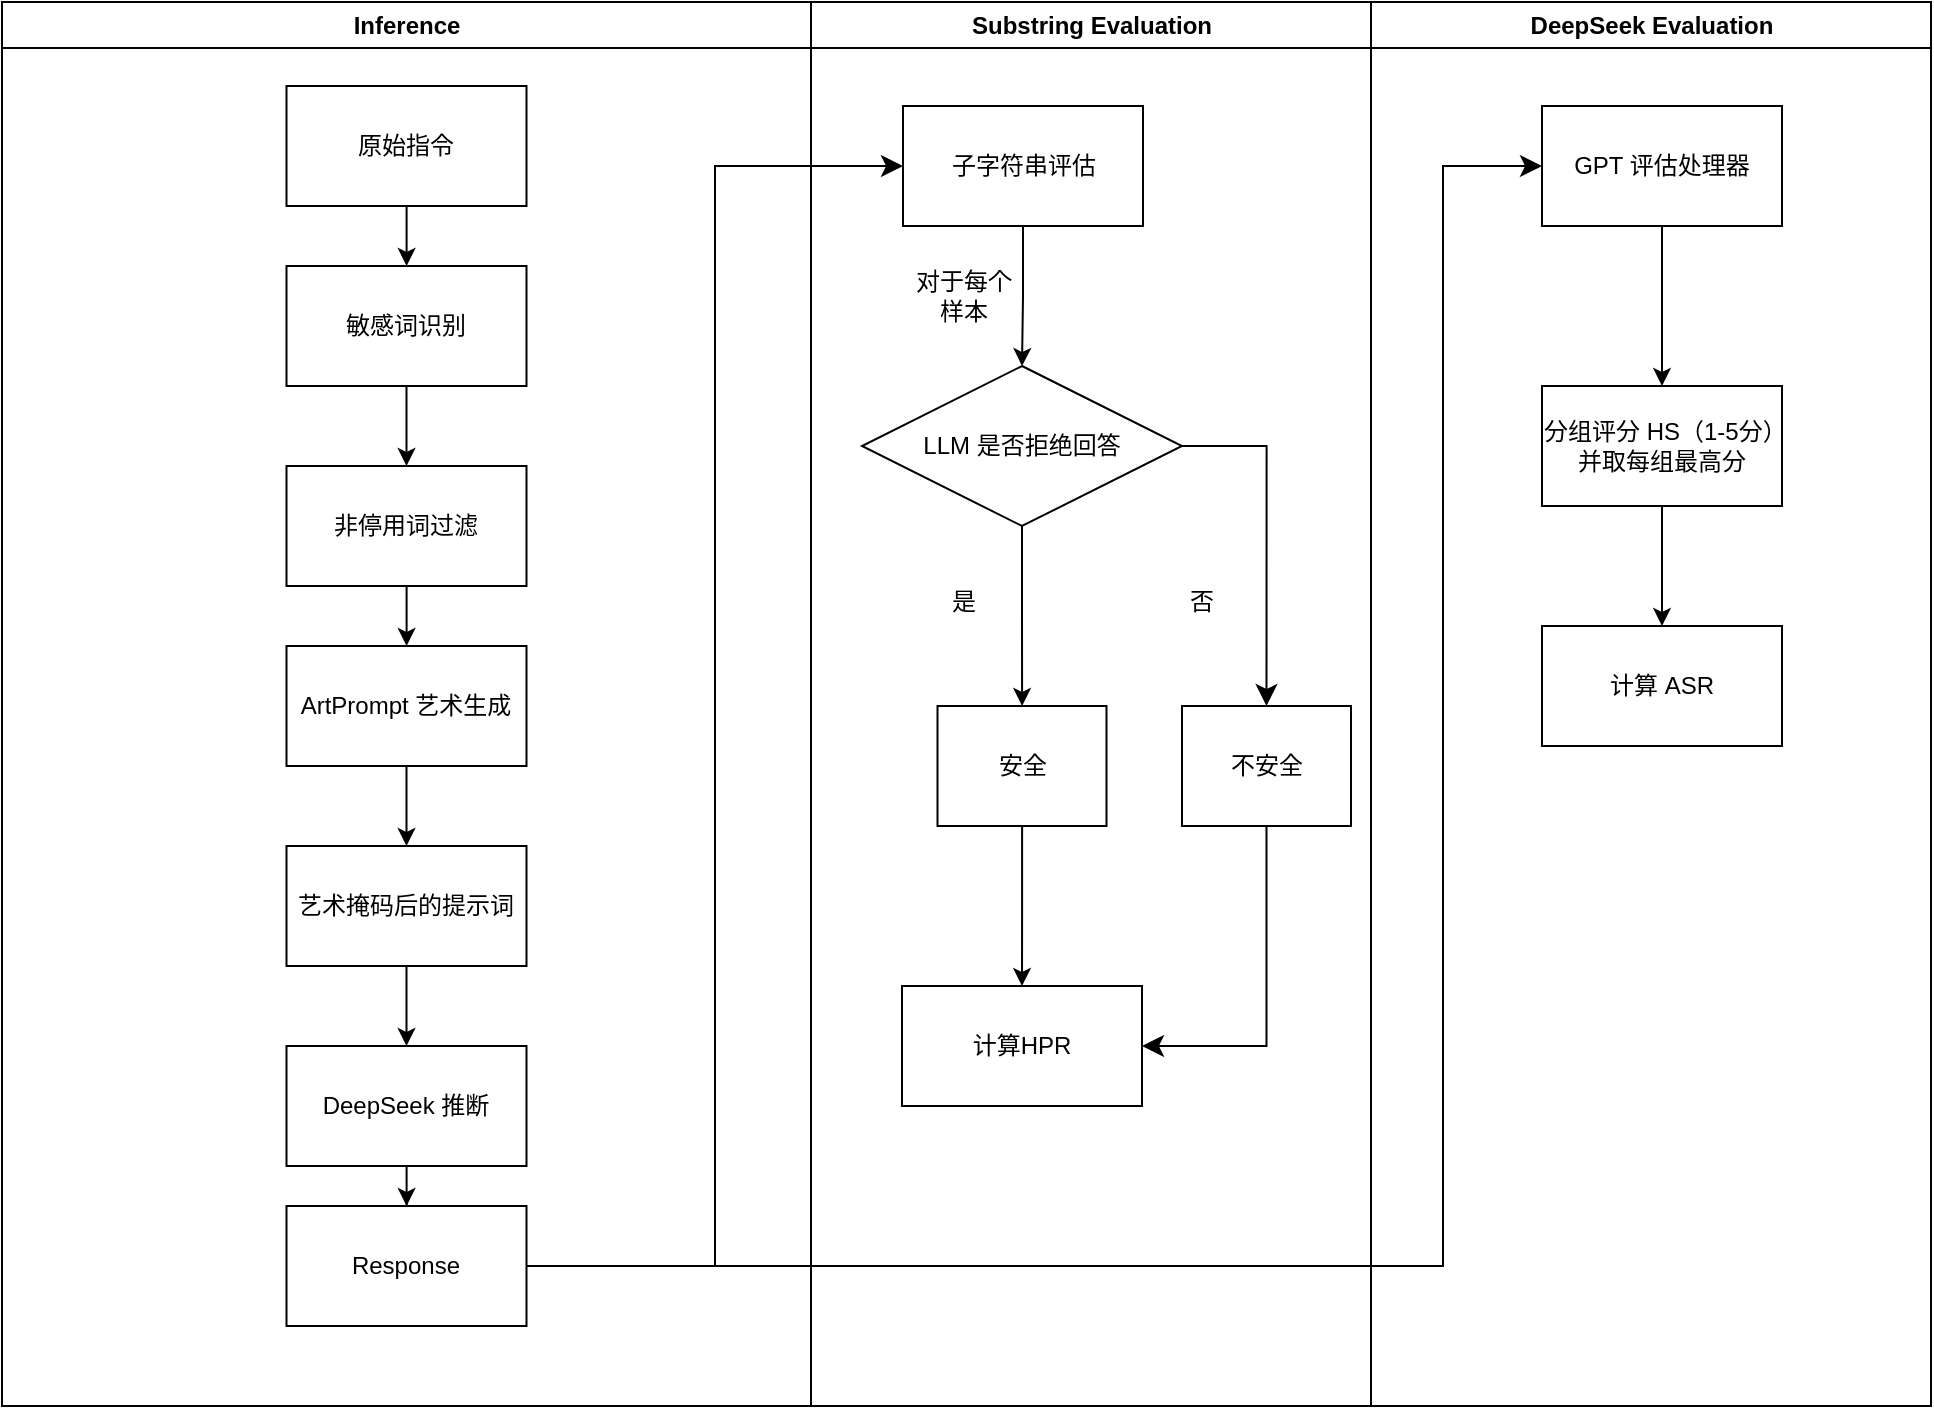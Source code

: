 <mxfile version="27.1.4">
  <diagram name="Page-1" id="e7e014a7-5840-1c2e-5031-d8a46d1fe8dd">
    <mxGraphModel dx="1034" dy="666" grid="1" gridSize="10" guides="1" tooltips="1" connect="1" arrows="1" fold="1" page="1" pageScale="1" pageWidth="1169" pageHeight="826" background="none" math="0" shadow="0">
      <root>
        <mxCell id="0" />
        <mxCell id="1" parent="0" />
        <mxCell id="2" value="Inference" style="swimlane;whiteSpace=wrap" parent="1" vertex="1">
          <mxGeometry x="40" y="128" width="404.5" height="702" as="geometry" />
        </mxCell>
        <mxCell id="8P09uW3za2jVXd5YUVVG-43" value="" style="edgeStyle=orthogonalEdgeStyle;rounded=0;orthogonalLoop=1;jettySize=auto;html=1;" edge="1" parent="2" source="8P09uW3za2jVXd5YUVVG-41" target="8P09uW3za2jVXd5YUVVG-42">
          <mxGeometry relative="1" as="geometry" />
        </mxCell>
        <mxCell id="8P09uW3za2jVXd5YUVVG-41" value="原始指令" style="rounded=0;whiteSpace=wrap;html=1;" vertex="1" parent="2">
          <mxGeometry x="142.25" y="42" width="120" height="60" as="geometry" />
        </mxCell>
        <mxCell id="8P09uW3za2jVXd5YUVVG-45" value="" style="edgeStyle=orthogonalEdgeStyle;rounded=0;orthogonalLoop=1;jettySize=auto;html=1;" edge="1" parent="2" source="8P09uW3za2jVXd5YUVVG-42" target="8P09uW3za2jVXd5YUVVG-44">
          <mxGeometry relative="1" as="geometry" />
        </mxCell>
        <mxCell id="8P09uW3za2jVXd5YUVVG-42" value="敏感词识别" style="whiteSpace=wrap;html=1;rounded=0;" vertex="1" parent="2">
          <mxGeometry x="142.25" y="132" width="120" height="60" as="geometry" />
        </mxCell>
        <mxCell id="8P09uW3za2jVXd5YUVVG-47" value="" style="edgeStyle=orthogonalEdgeStyle;rounded=0;orthogonalLoop=1;jettySize=auto;html=1;" edge="1" parent="2" source="8P09uW3za2jVXd5YUVVG-44" target="8P09uW3za2jVXd5YUVVG-46">
          <mxGeometry relative="1" as="geometry" />
        </mxCell>
        <mxCell id="8P09uW3za2jVXd5YUVVG-44" value="非停用词过滤" style="whiteSpace=wrap;html=1;rounded=0;" vertex="1" parent="2">
          <mxGeometry x="142.25" y="232" width="120" height="60" as="geometry" />
        </mxCell>
        <mxCell id="8P09uW3za2jVXd5YUVVG-49" value="" style="edgeStyle=orthogonalEdgeStyle;rounded=0;orthogonalLoop=1;jettySize=auto;html=1;" edge="1" parent="2" source="8P09uW3za2jVXd5YUVVG-46" target="8P09uW3za2jVXd5YUVVG-48">
          <mxGeometry relative="1" as="geometry" />
        </mxCell>
        <mxCell id="8P09uW3za2jVXd5YUVVG-46" value="ArtPrompt 艺术生成" style="whiteSpace=wrap;html=1;rounded=0;" vertex="1" parent="2">
          <mxGeometry x="142.25" y="322" width="120" height="60" as="geometry" />
        </mxCell>
        <mxCell id="8P09uW3za2jVXd5YUVVG-52" value="" style="edgeStyle=orthogonalEdgeStyle;rounded=0;orthogonalLoop=1;jettySize=auto;html=1;" edge="1" parent="2" source="8P09uW3za2jVXd5YUVVG-48" target="8P09uW3za2jVXd5YUVVG-51">
          <mxGeometry relative="1" as="geometry" />
        </mxCell>
        <mxCell id="8P09uW3za2jVXd5YUVVG-48" value="艺术掩码后的提示词" style="whiteSpace=wrap;html=1;rounded=0;" vertex="1" parent="2">
          <mxGeometry x="142.25" y="422" width="120" height="60" as="geometry" />
        </mxCell>
        <mxCell id="8P09uW3za2jVXd5YUVVG-51" value="DeepSeek 推断" style="whiteSpace=wrap;html=1;rounded=0;" vertex="1" parent="2">
          <mxGeometry x="142.25" y="522" width="120" height="60" as="geometry" />
        </mxCell>
        <mxCell id="8P09uW3za2jVXd5YUVVG-53" value="Response" style="whiteSpace=wrap;html=1;rounded=0;" vertex="1" parent="2">
          <mxGeometry x="142.25" y="602" width="120" height="60" as="geometry" />
        </mxCell>
        <mxCell id="8P09uW3za2jVXd5YUVVG-54" value="" style="edgeStyle=orthogonalEdgeStyle;rounded=0;orthogonalLoop=1;jettySize=auto;html=1;" edge="1" parent="2" source="8P09uW3za2jVXd5YUVVG-51" target="8P09uW3za2jVXd5YUVVG-53">
          <mxGeometry relative="1" as="geometry" />
        </mxCell>
        <mxCell id="3" value="Substring Evaluation" style="swimlane;whiteSpace=wrap" parent="1" vertex="1">
          <mxGeometry x="444.5" y="128" width="280" height="702" as="geometry">
            <mxRectangle x="444.5" y="128" width="90" height="30" as="alternateBounds" />
          </mxGeometry>
        </mxCell>
        <mxCell id="8P09uW3za2jVXd5YUVVG-59" value="" style="edgeStyle=orthogonalEdgeStyle;rounded=0;orthogonalLoop=1;jettySize=auto;html=1;" edge="1" parent="3" source="8P09uW3za2jVXd5YUVVG-50" target="8P09uW3za2jVXd5YUVVG-58">
          <mxGeometry relative="1" as="geometry" />
        </mxCell>
        <mxCell id="8P09uW3za2jVXd5YUVVG-50" value="子字符串评估" style="rounded=0;whiteSpace=wrap;html=1;" vertex="1" parent="3">
          <mxGeometry x="46" y="52" width="120" height="60" as="geometry" />
        </mxCell>
        <mxCell id="8P09uW3za2jVXd5YUVVG-62" value="" style="edgeStyle=orthogonalEdgeStyle;rounded=0;orthogonalLoop=1;jettySize=auto;html=1;" edge="1" parent="3" source="8P09uW3za2jVXd5YUVVG-58" target="8P09uW3za2jVXd5YUVVG-61">
          <mxGeometry relative="1" as="geometry" />
        </mxCell>
        <mxCell id="8P09uW3za2jVXd5YUVVG-58" value="LLM 是否拒绝回答" style="rhombus;whiteSpace=wrap;html=1;rounded=0;" vertex="1" parent="3">
          <mxGeometry x="25.5" y="182" width="160" height="80" as="geometry" />
        </mxCell>
        <mxCell id="8P09uW3za2jVXd5YUVVG-60" value="对于每个样本" style="text;html=1;align=center;verticalAlign=middle;whiteSpace=wrap;rounded=0;" vertex="1" parent="3">
          <mxGeometry x="46" y="132" width="60" height="30" as="geometry" />
        </mxCell>
        <mxCell id="8P09uW3za2jVXd5YUVVG-78" value="" style="edgeStyle=orthogonalEdgeStyle;rounded=0;orthogonalLoop=1;jettySize=auto;html=1;" edge="1" parent="3" source="8P09uW3za2jVXd5YUVVG-61" target="8P09uW3za2jVXd5YUVVG-77">
          <mxGeometry relative="1" as="geometry" />
        </mxCell>
        <mxCell id="8P09uW3za2jVXd5YUVVG-61" value="安全" style="whiteSpace=wrap;html=1;rounded=0;" vertex="1" parent="3">
          <mxGeometry x="63.25" y="352" width="84.5" height="60" as="geometry" />
        </mxCell>
        <mxCell id="8P09uW3za2jVXd5YUVVG-63" value="是" style="text;html=1;align=center;verticalAlign=middle;whiteSpace=wrap;rounded=0;" vertex="1" parent="3">
          <mxGeometry x="46" y="285" width="60" height="30" as="geometry" />
        </mxCell>
        <mxCell id="8P09uW3za2jVXd5YUVVG-66" value="" style="edgeStyle=segmentEdgeStyle;endArrow=classic;html=1;curved=0;rounded=0;endSize=8;startSize=8;exitX=1;exitY=0.5;exitDx=0;exitDy=0;entryX=0.5;entryY=0;entryDx=0;entryDy=0;" edge="1" parent="3" source="8P09uW3za2jVXd5YUVVG-58" target="8P09uW3za2jVXd5YUVVG-76">
          <mxGeometry width="50" height="50" relative="1" as="geometry">
            <mxPoint x="21" y="202" as="sourcePoint" />
            <mxPoint x="221" y="342" as="targetPoint" />
          </mxGeometry>
        </mxCell>
        <mxCell id="8P09uW3za2jVXd5YUVVG-76" value="不安全" style="whiteSpace=wrap;html=1;rounded=0;" vertex="1" parent="3">
          <mxGeometry x="185.5" y="352" width="84.5" height="60" as="geometry" />
        </mxCell>
        <mxCell id="8P09uW3za2jVXd5YUVVG-77" value="计算HPR" style="whiteSpace=wrap;html=1;rounded=0;" vertex="1" parent="3">
          <mxGeometry x="45.5" y="492" width="120" height="60" as="geometry" />
        </mxCell>
        <mxCell id="8P09uW3za2jVXd5YUVVG-79" value="" style="edgeStyle=elbowEdgeStyle;elbow=vertical;endArrow=classic;html=1;curved=0;rounded=0;endSize=8;startSize=8;exitX=0.5;exitY=1;exitDx=0;exitDy=0;entryX=1;entryY=0.5;entryDx=0;entryDy=0;" edge="1" parent="3" source="8P09uW3za2jVXd5YUVVG-76" target="8P09uW3za2jVXd5YUVVG-77">
          <mxGeometry width="50" height="50" relative="1" as="geometry">
            <mxPoint x="55.5" y="322" as="sourcePoint" />
            <mxPoint x="227.5" y="522" as="targetPoint" />
            <Array as="points">
              <mxPoint x="196" y="522" />
            </Array>
          </mxGeometry>
        </mxCell>
        <mxCell id="8P09uW3za2jVXd5YUVVG-80" value="否" style="text;html=1;align=center;verticalAlign=middle;whiteSpace=wrap;rounded=0;" vertex="1" parent="3">
          <mxGeometry x="165.5" y="285" width="60" height="30" as="geometry" />
        </mxCell>
        <mxCell id="4" value="DeepSeek Evaluation" style="swimlane;whiteSpace=wrap" parent="1" vertex="1">
          <mxGeometry x="724.5" y="128" width="280" height="702" as="geometry">
            <mxRectangle x="724.5" y="128" width="90" height="30" as="alternateBounds" />
          </mxGeometry>
        </mxCell>
        <mxCell id="8P09uW3za2jVXd5YUVVG-84" value="" style="edgeStyle=orthogonalEdgeStyle;rounded=0;orthogonalLoop=1;jettySize=auto;html=1;" edge="1" parent="4" source="8P09uW3za2jVXd5YUVVG-82" target="8P09uW3za2jVXd5YUVVG-83">
          <mxGeometry relative="1" as="geometry" />
        </mxCell>
        <mxCell id="8P09uW3za2jVXd5YUVVG-82" value="GPT 评估处理器" style="rounded=0;whiteSpace=wrap;html=1;" vertex="1" parent="4">
          <mxGeometry x="85.5" y="52" width="120" height="60" as="geometry" />
        </mxCell>
        <mxCell id="8P09uW3za2jVXd5YUVVG-87" value="" style="edgeStyle=orthogonalEdgeStyle;rounded=0;orthogonalLoop=1;jettySize=auto;html=1;" edge="1" parent="4" source="8P09uW3za2jVXd5YUVVG-83" target="8P09uW3za2jVXd5YUVVG-86">
          <mxGeometry relative="1" as="geometry" />
        </mxCell>
        <mxCell id="8P09uW3za2jVXd5YUVVG-83" value="分组评分 HS（1-5分）&lt;div&gt;并&lt;span style=&quot;background-color: transparent; color: light-dark(rgb(0, 0, 0), rgb(255, 255, 255));&quot;&gt;取每组最高分&lt;/span&gt;&lt;/div&gt;" style="whiteSpace=wrap;html=1;rounded=0;" vertex="1" parent="4">
          <mxGeometry x="85.5" y="192" width="120" height="60" as="geometry" />
        </mxCell>
        <mxCell id="8P09uW3za2jVXd5YUVVG-86" value="计算 ASR" style="whiteSpace=wrap;html=1;rounded=0;" vertex="1" parent="4">
          <mxGeometry x="85.5" y="312" width="120" height="60" as="geometry" />
        </mxCell>
        <mxCell id="8P09uW3za2jVXd5YUVVG-55" value="" style="edgeStyle=elbowEdgeStyle;elbow=horizontal;endArrow=classic;html=1;curved=0;rounded=0;endSize=8;startSize=8;exitX=1;exitY=0.5;exitDx=0;exitDy=0;entryX=0;entryY=0.5;entryDx=0;entryDy=0;" edge="1" parent="1" source="8P09uW3za2jVXd5YUVVG-53" target="8P09uW3za2jVXd5YUVVG-50">
          <mxGeometry width="50" height="50" relative="1" as="geometry">
            <mxPoint x="500" y="530" as="sourcePoint" />
            <mxPoint x="550" y="480" as="targetPoint" />
          </mxGeometry>
        </mxCell>
        <mxCell id="8P09uW3za2jVXd5YUVVG-81" value="" style="edgeStyle=elbowEdgeStyle;elbow=horizontal;endArrow=classic;html=1;curved=0;rounded=0;endSize=8;startSize=8;exitX=1;exitY=0.5;exitDx=0;exitDy=0;entryX=0;entryY=0.5;entryDx=0;entryDy=0;" edge="1" parent="1" source="8P09uW3za2jVXd5YUVVG-53" target="8P09uW3za2jVXd5YUVVG-82">
          <mxGeometry width="50" height="50" relative="1" as="geometry">
            <mxPoint x="580" y="790" as="sourcePoint" />
            <mxPoint x="790" y="210" as="targetPoint" />
            <Array as="points">
              <mxPoint x="760.5" y="500" />
            </Array>
          </mxGeometry>
        </mxCell>
      </root>
    </mxGraphModel>
  </diagram>
</mxfile>
